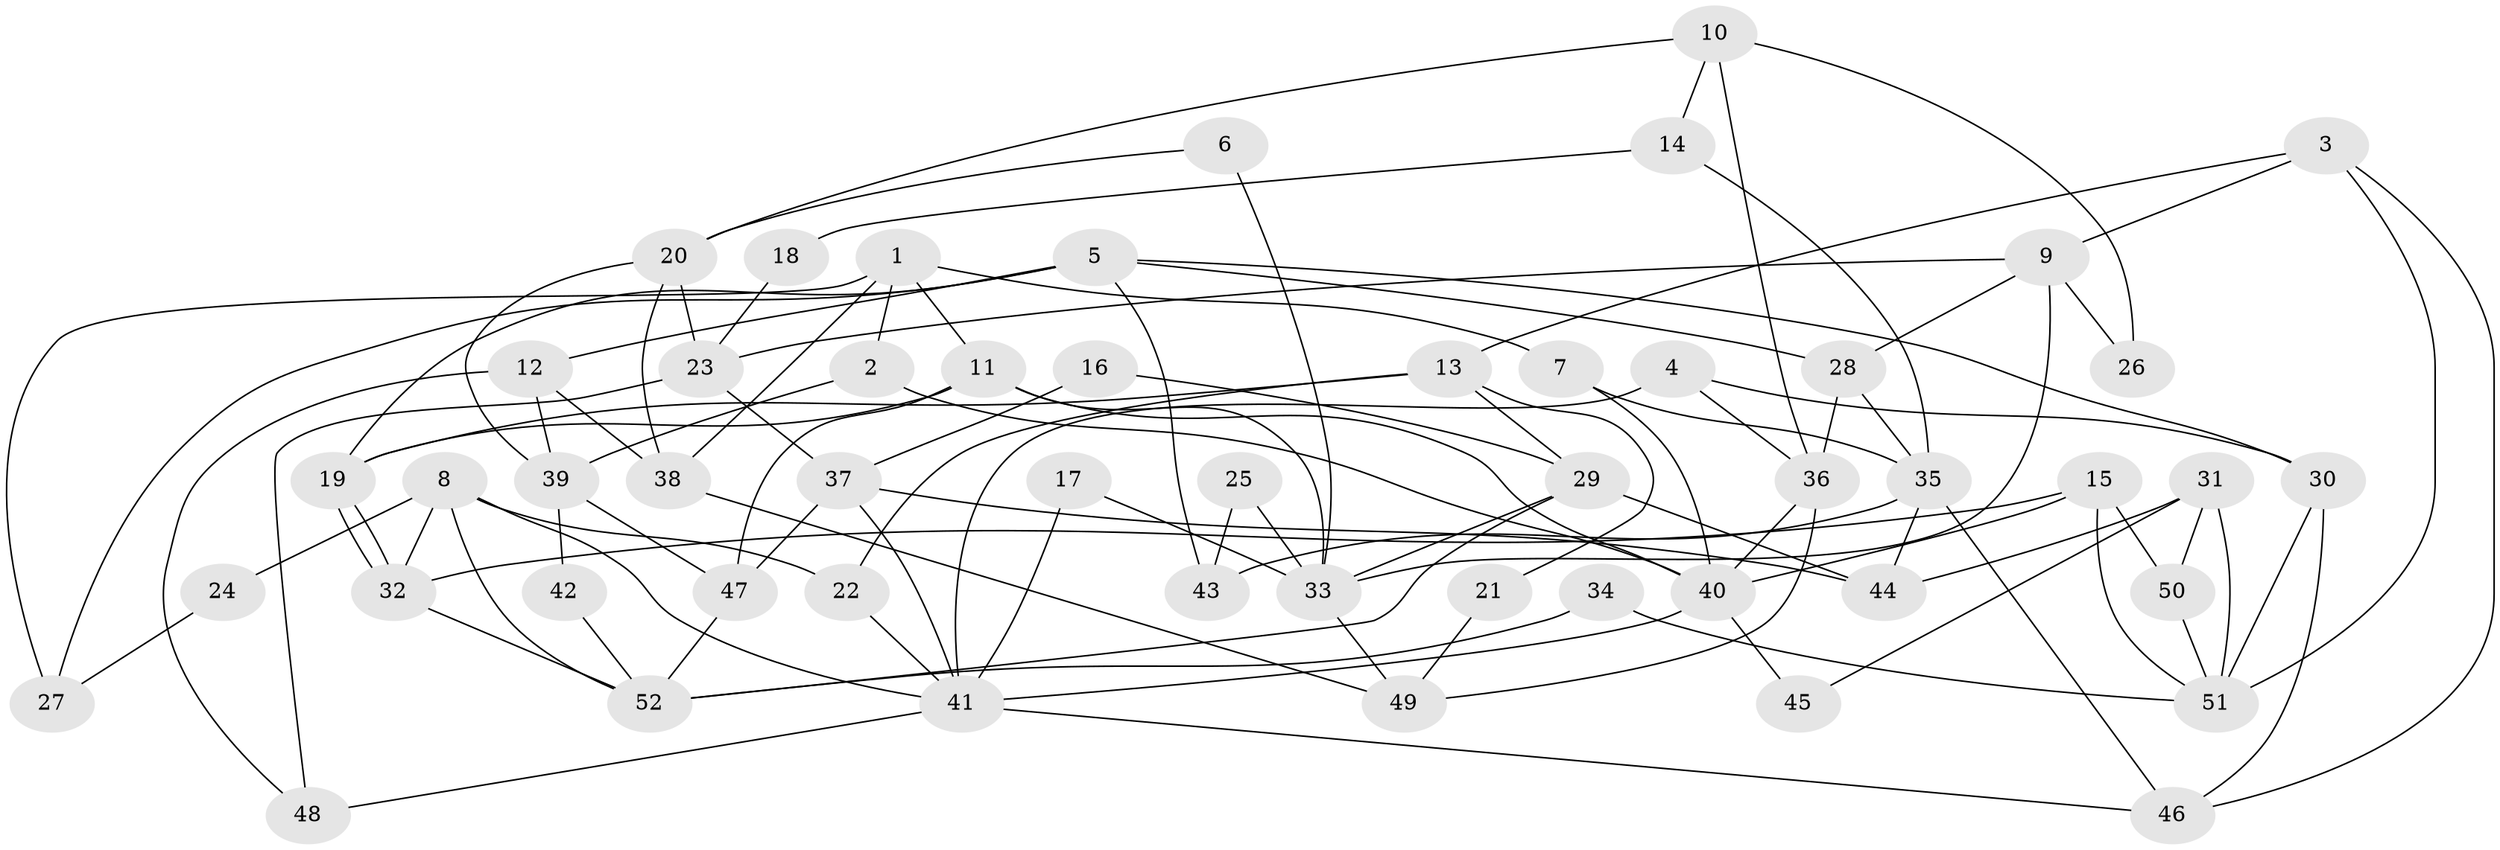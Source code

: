 // coarse degree distribution, {7: 0.18181818181818182, 8: 0.09090909090909091, 3: 0.12121212121212122, 2: 0.21212121212121213, 5: 0.09090909090909091, 10: 0.030303030303030304, 4: 0.18181818181818182, 6: 0.06060606060606061, 9: 0.030303030303030304}
// Generated by graph-tools (version 1.1) at 2025/23/03/03/25 07:23:59]
// undirected, 52 vertices, 104 edges
graph export_dot {
graph [start="1"]
  node [color=gray90,style=filled];
  1;
  2;
  3;
  4;
  5;
  6;
  7;
  8;
  9;
  10;
  11;
  12;
  13;
  14;
  15;
  16;
  17;
  18;
  19;
  20;
  21;
  22;
  23;
  24;
  25;
  26;
  27;
  28;
  29;
  30;
  31;
  32;
  33;
  34;
  35;
  36;
  37;
  38;
  39;
  40;
  41;
  42;
  43;
  44;
  45;
  46;
  47;
  48;
  49;
  50;
  51;
  52;
  1 -- 2;
  1 -- 38;
  1 -- 7;
  1 -- 11;
  1 -- 27;
  2 -- 39;
  2 -- 40;
  3 -- 51;
  3 -- 46;
  3 -- 9;
  3 -- 13;
  4 -- 41;
  4 -- 30;
  4 -- 36;
  5 -- 19;
  5 -- 28;
  5 -- 12;
  5 -- 27;
  5 -- 30;
  5 -- 43;
  6 -- 33;
  6 -- 20;
  7 -- 40;
  7 -- 35;
  8 -- 22;
  8 -- 41;
  8 -- 24;
  8 -- 32;
  8 -- 52;
  9 -- 28;
  9 -- 23;
  9 -- 26;
  9 -- 33;
  10 -- 36;
  10 -- 20;
  10 -- 14;
  10 -- 26;
  11 -- 19;
  11 -- 33;
  11 -- 40;
  11 -- 47;
  12 -- 39;
  12 -- 38;
  12 -- 48;
  13 -- 29;
  13 -- 19;
  13 -- 21;
  13 -- 22;
  14 -- 35;
  14 -- 18;
  15 -- 32;
  15 -- 40;
  15 -- 50;
  15 -- 51;
  16 -- 37;
  16 -- 29;
  17 -- 41;
  17 -- 33;
  18 -- 23;
  19 -- 32;
  19 -- 32;
  20 -- 23;
  20 -- 38;
  20 -- 39;
  21 -- 49;
  22 -- 41;
  23 -- 48;
  23 -- 37;
  24 -- 27;
  25 -- 43;
  25 -- 33;
  28 -- 36;
  28 -- 35;
  29 -- 52;
  29 -- 33;
  29 -- 44;
  30 -- 51;
  30 -- 46;
  31 -- 50;
  31 -- 44;
  31 -- 45;
  31 -- 51;
  32 -- 52;
  33 -- 49;
  34 -- 51;
  34 -- 52;
  35 -- 44;
  35 -- 43;
  35 -- 46;
  36 -- 40;
  36 -- 49;
  37 -- 47;
  37 -- 41;
  37 -- 44;
  38 -- 49;
  39 -- 47;
  39 -- 42;
  40 -- 41;
  40 -- 45;
  41 -- 46;
  41 -- 48;
  42 -- 52;
  47 -- 52;
  50 -- 51;
}
